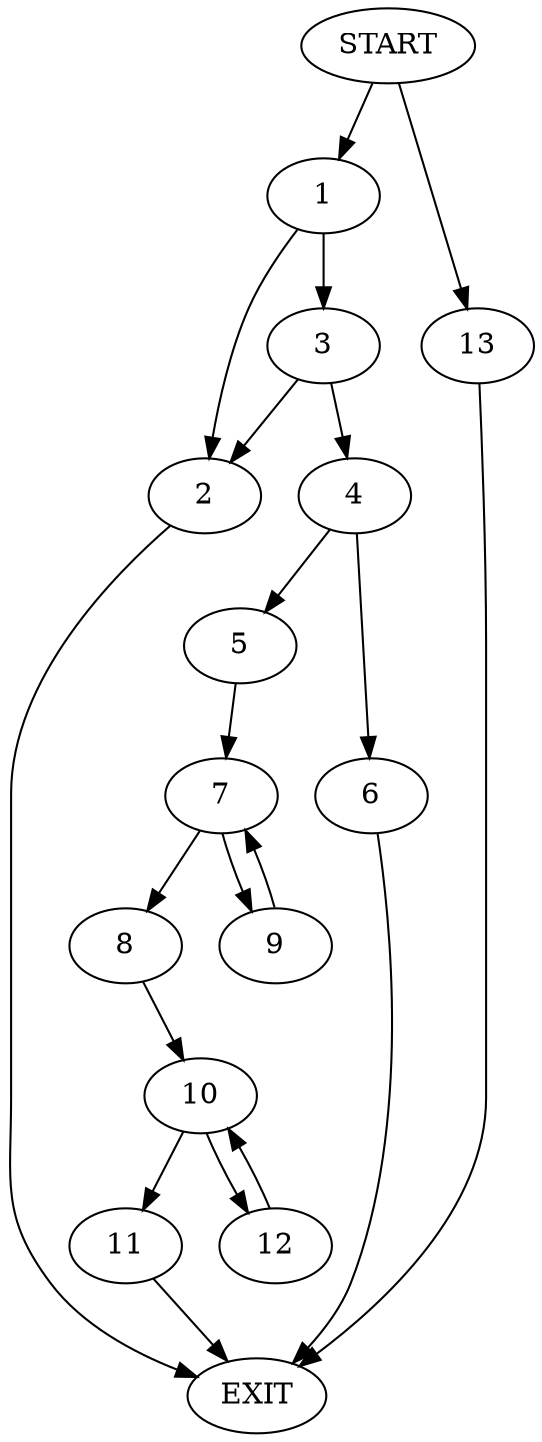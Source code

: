 digraph {
0 [label="START"]
14 [label="EXIT"]
0 -> 1
1 -> 2
1 -> 3
3 -> 4
3 -> 2
2 -> 14
4 -> 5
4 -> 6
6 -> 14
5 -> 7
7 -> 8
7 -> 9
8 -> 10
9 -> 7
10 -> 11
10 -> 12
11 -> 14
12 -> 10
0 -> 13
13 -> 14
}
